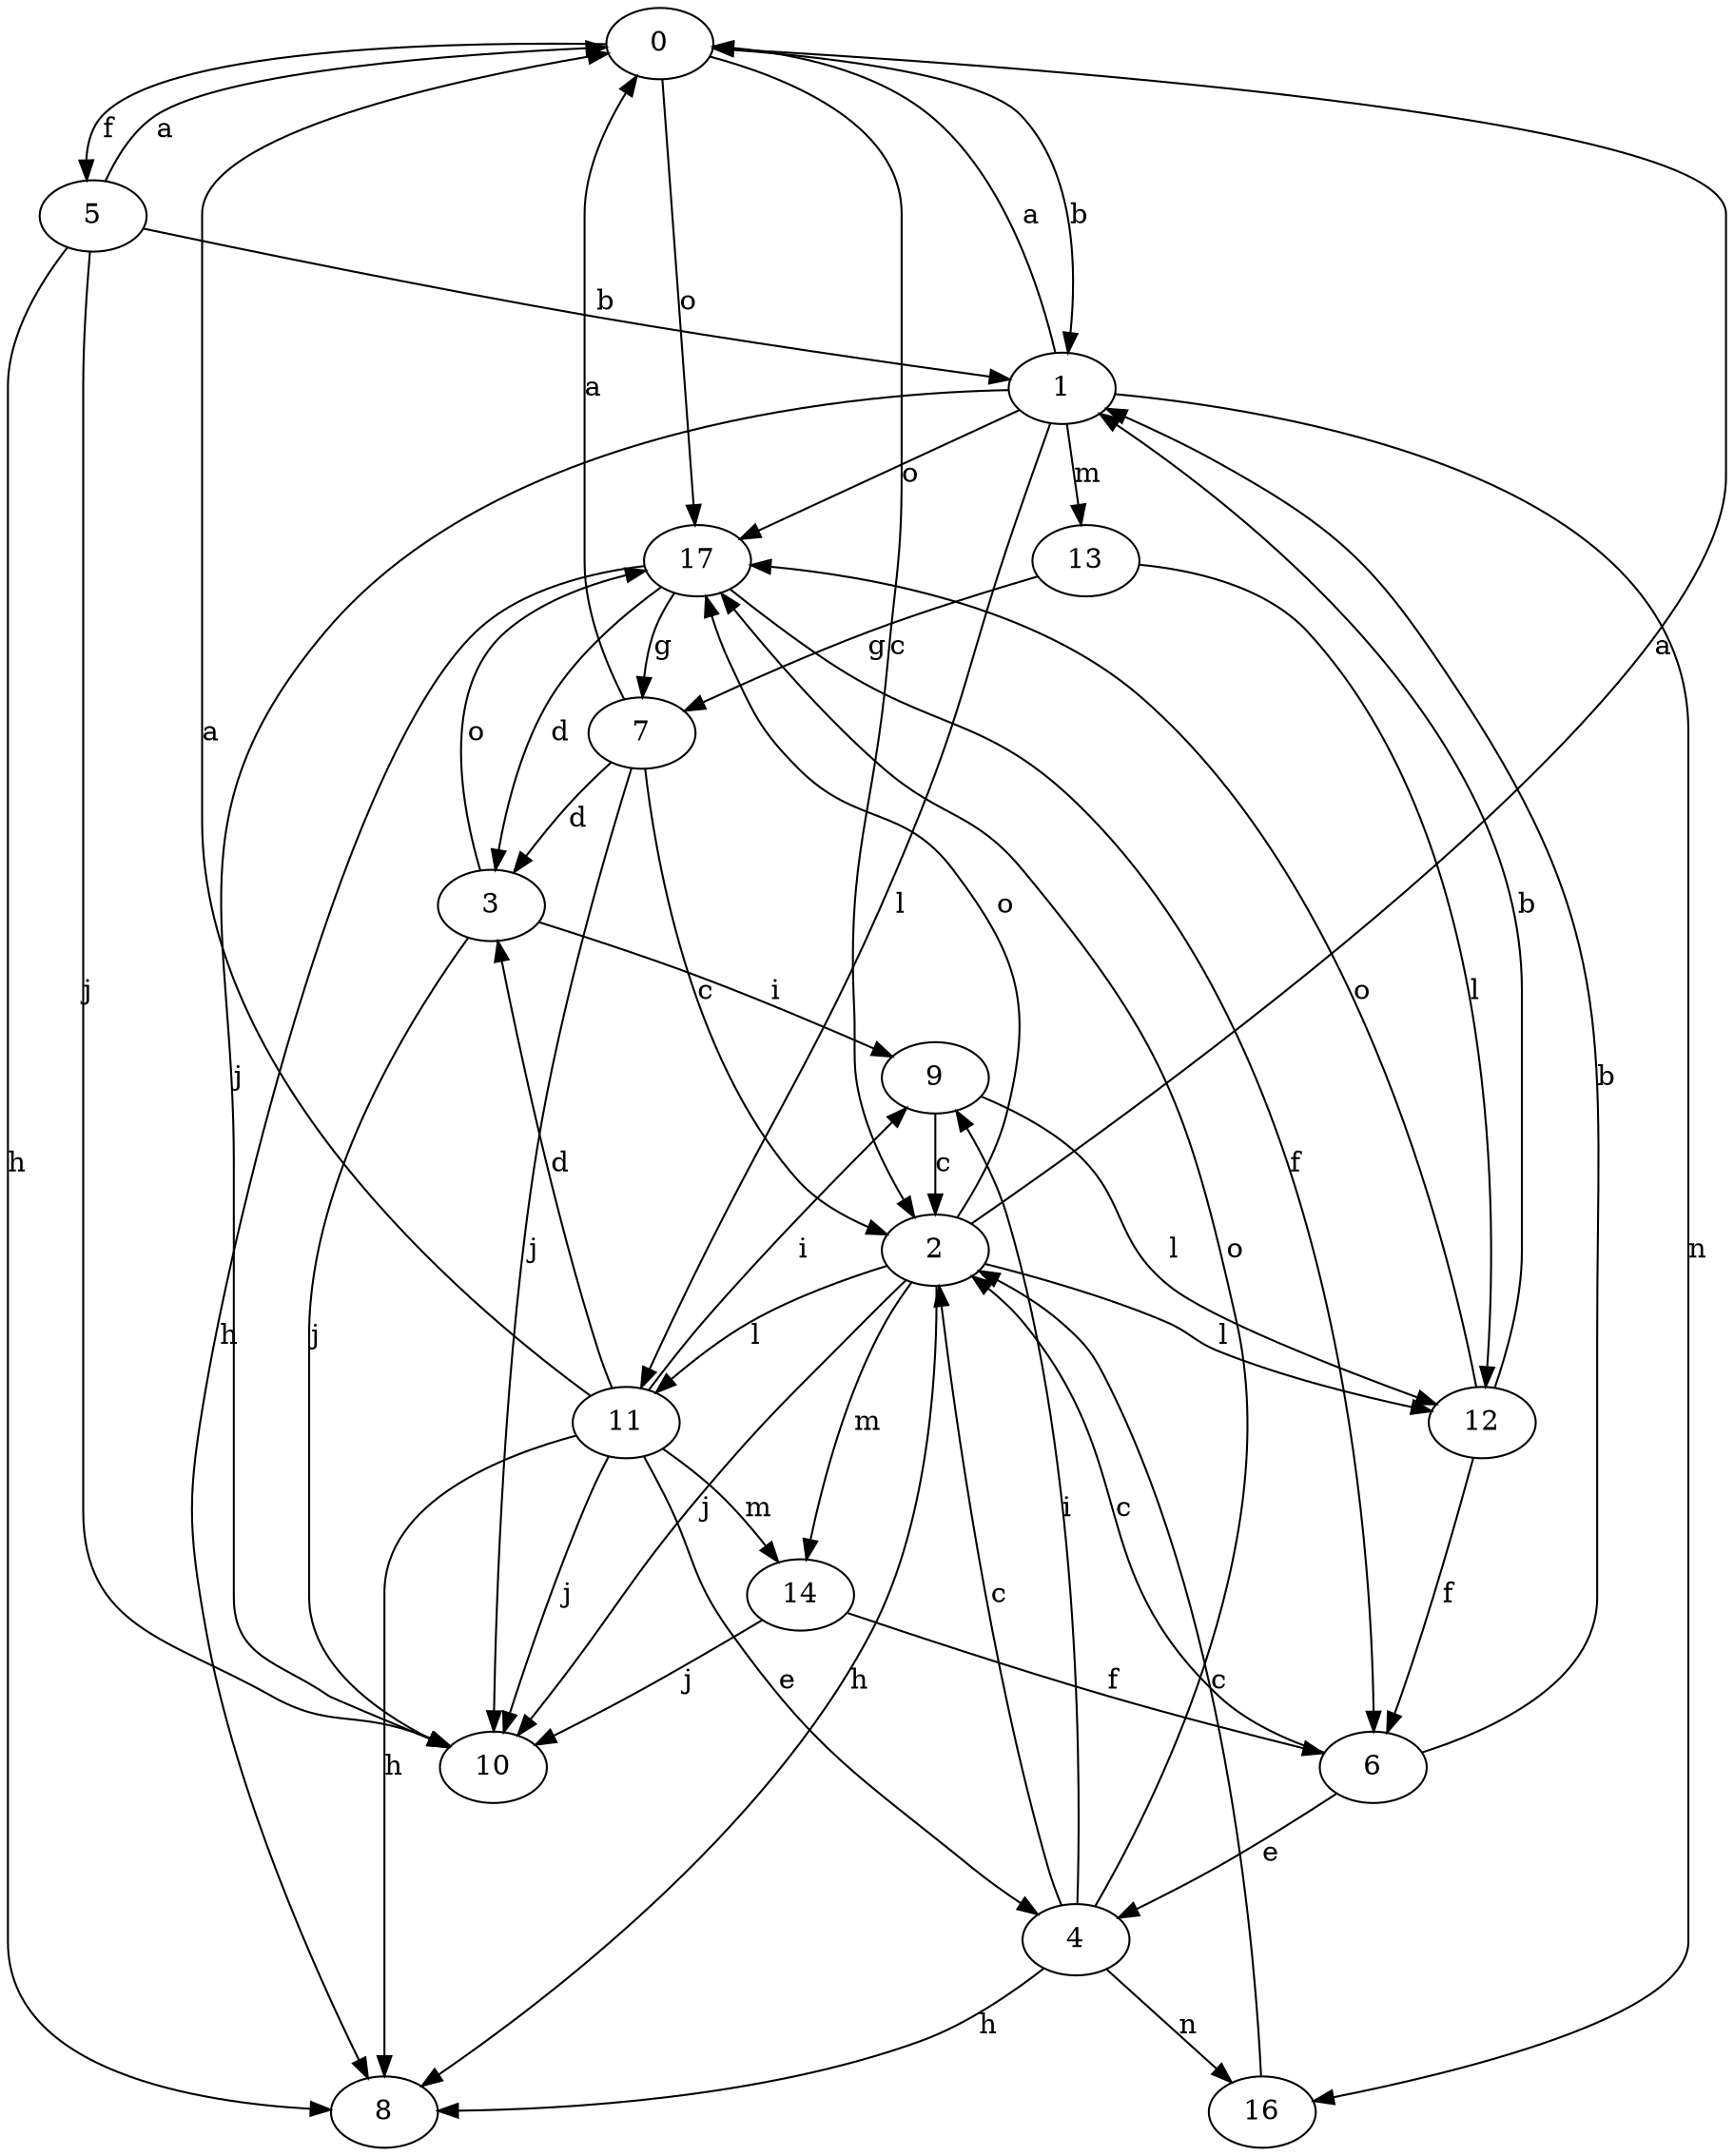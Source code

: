 strict digraph  {
0;
1;
2;
3;
4;
5;
6;
7;
8;
9;
10;
11;
12;
13;
14;
16;
17;
0 -> 1  [label=b];
0 -> 2  [label=c];
0 -> 5  [label=f];
0 -> 17  [label=o];
1 -> 0  [label=a];
1 -> 10  [label=j];
1 -> 11  [label=l];
1 -> 13  [label=m];
1 -> 16  [label=n];
1 -> 17  [label=o];
2 -> 0  [label=a];
2 -> 8  [label=h];
2 -> 10  [label=j];
2 -> 11  [label=l];
2 -> 12  [label=l];
2 -> 14  [label=m];
2 -> 17  [label=o];
3 -> 9  [label=i];
3 -> 10  [label=j];
3 -> 17  [label=o];
4 -> 2  [label=c];
4 -> 8  [label=h];
4 -> 9  [label=i];
4 -> 16  [label=n];
4 -> 17  [label=o];
5 -> 0  [label=a];
5 -> 1  [label=b];
5 -> 8  [label=h];
5 -> 10  [label=j];
6 -> 1  [label=b];
6 -> 2  [label=c];
6 -> 4  [label=e];
7 -> 0  [label=a];
7 -> 2  [label=c];
7 -> 3  [label=d];
7 -> 10  [label=j];
9 -> 2  [label=c];
9 -> 12  [label=l];
11 -> 0  [label=a];
11 -> 3  [label=d];
11 -> 4  [label=e];
11 -> 8  [label=h];
11 -> 9  [label=i];
11 -> 10  [label=j];
11 -> 14  [label=m];
12 -> 1  [label=b];
12 -> 6  [label=f];
12 -> 17  [label=o];
13 -> 7  [label=g];
13 -> 12  [label=l];
14 -> 6  [label=f];
14 -> 10  [label=j];
16 -> 2  [label=c];
17 -> 3  [label=d];
17 -> 6  [label=f];
17 -> 7  [label=g];
17 -> 8  [label=h];
}
